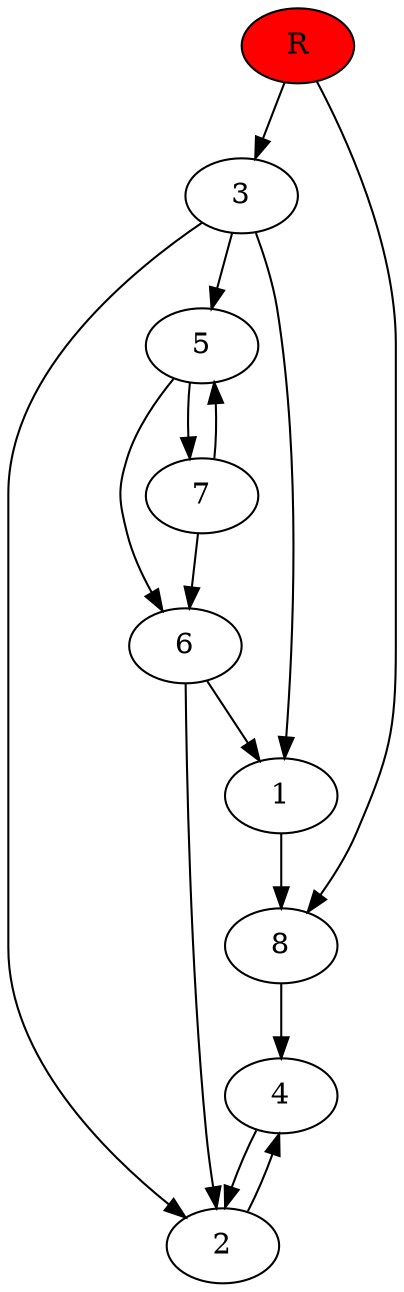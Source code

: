 digraph prb12139 {
	1
	2
	3
	4
	5
	6
	7
	8
	R [fillcolor="#ff0000" style=filled]
	1 -> 8
	2 -> 4
	3 -> 1
	3 -> 2
	3 -> 5
	4 -> 2
	5 -> 6
	5 -> 7
	6 -> 1
	6 -> 2
	7 -> 5
	7 -> 6
	8 -> 4
	R -> 3
	R -> 8
}
